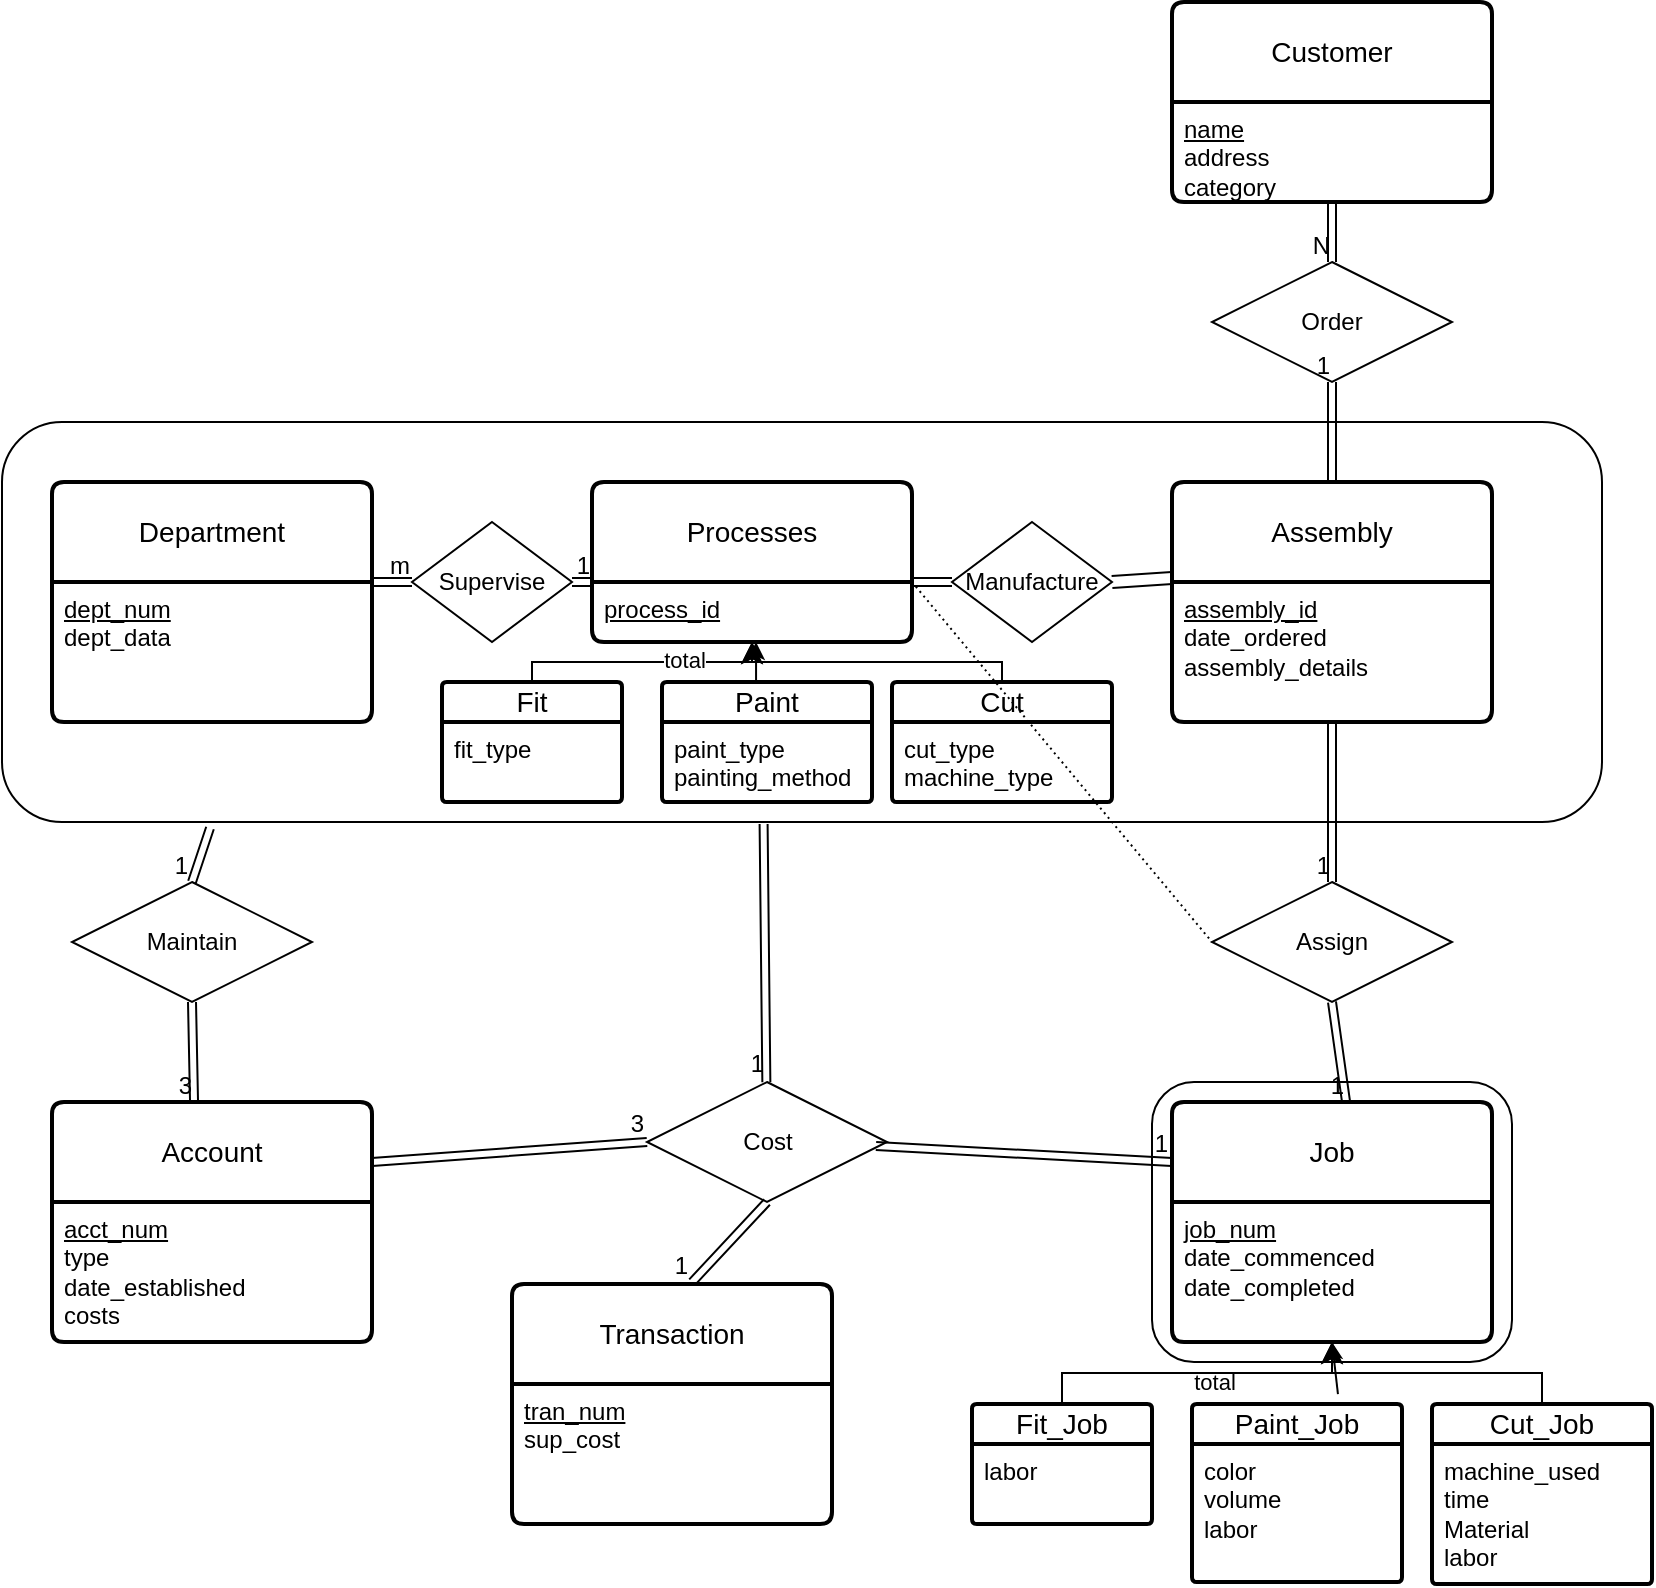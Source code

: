 <mxfile version="21.8.2" type="github">
  <diagram id="R2lEEEUBdFMjLlhIrx00" name="Page-1">
    <mxGraphModel dx="954" dy="602" grid="1" gridSize="10" guides="1" tooltips="1" connect="1" arrows="1" fold="1" page="1" pageScale="1" pageWidth="850" pageHeight="1100" math="0" shadow="0" extFonts="Permanent Marker^https://fonts.googleapis.com/css?family=Permanent+Marker">
      <root>
        <mxCell id="0" />
        <mxCell id="1" parent="0" />
        <mxCell id="kHFKjKP2GJQcHjbetvcE-86" value="" style="rounded=1;whiteSpace=wrap;html=1;" vertex="1" parent="1">
          <mxGeometry x="600" y="550" width="180" height="140" as="geometry" />
        </mxCell>
        <mxCell id="kHFKjKP2GJQcHjbetvcE-1" value="" style="rounded=1;whiteSpace=wrap;html=1;" vertex="1" parent="1">
          <mxGeometry x="25" y="220" width="800" height="200" as="geometry" />
        </mxCell>
        <mxCell id="kHFKjKP2GJQcHjbetvcE-2" value="Customer" style="swimlane;childLayout=stackLayout;horizontal=1;startSize=50;horizontalStack=0;rounded=1;fontSize=14;fontStyle=0;strokeWidth=2;resizeParent=0;resizeLast=1;shadow=0;dashed=0;align=center;arcSize=4;whiteSpace=wrap;html=1;" vertex="1" parent="1">
          <mxGeometry x="610" y="10" width="160" height="100" as="geometry" />
        </mxCell>
        <mxCell id="kHFKjKP2GJQcHjbetvcE-3" value="&lt;div&gt;&lt;u&gt;name&lt;/u&gt;&lt;/div&gt;&lt;div&gt;address&lt;/div&gt;&lt;div&gt;category&lt;br&gt;&lt;/div&gt;" style="align=left;strokeColor=none;fillColor=none;spacingLeft=4;fontSize=12;verticalAlign=top;resizable=0;rotatable=0;part=1;html=1;" vertex="1" parent="kHFKjKP2GJQcHjbetvcE-2">
          <mxGeometry y="50" width="160" height="50" as="geometry" />
        </mxCell>
        <mxCell id="kHFKjKP2GJQcHjbetvcE-4" style="edgeStyle=orthogonalEdgeStyle;rounded=0;orthogonalLoop=1;jettySize=auto;html=1;exitX=0.5;exitY=1;exitDx=0;exitDy=0;" edge="1" parent="kHFKjKP2GJQcHjbetvcE-2" source="kHFKjKP2GJQcHjbetvcE-3" target="kHFKjKP2GJQcHjbetvcE-3">
          <mxGeometry relative="1" as="geometry" />
        </mxCell>
        <mxCell id="kHFKjKP2GJQcHjbetvcE-5" value="Order" style="shape=rhombus;perimeter=rhombusPerimeter;whiteSpace=wrap;html=1;align=center;" vertex="1" parent="1">
          <mxGeometry x="630" y="140" width="120" height="60" as="geometry" />
        </mxCell>
        <mxCell id="kHFKjKP2GJQcHjbetvcE-6" value="Assembly" style="swimlane;childLayout=stackLayout;horizontal=1;startSize=50;horizontalStack=0;rounded=1;fontSize=14;fontStyle=0;strokeWidth=2;resizeParent=0;resizeLast=1;shadow=0;dashed=0;align=center;arcSize=4;whiteSpace=wrap;html=1;" vertex="1" parent="1">
          <mxGeometry x="610" y="250" width="160" height="120" as="geometry" />
        </mxCell>
        <mxCell id="kHFKjKP2GJQcHjbetvcE-7" value="&lt;div&gt;&lt;u&gt;assembly_id&lt;/u&gt;&lt;/div&gt;&lt;div&gt;date_ordered&lt;/div&gt;&lt;div&gt;assembly_details&lt;br&gt;&lt;/div&gt;" style="align=left;strokeColor=none;fillColor=none;spacingLeft=4;fontSize=12;verticalAlign=top;resizable=0;rotatable=0;part=1;html=1;" vertex="1" parent="kHFKjKP2GJQcHjbetvcE-6">
          <mxGeometry y="50" width="160" height="70" as="geometry" />
        </mxCell>
        <mxCell id="kHFKjKP2GJQcHjbetvcE-8" value="Processes" style="swimlane;childLayout=stackLayout;horizontal=1;startSize=50;horizontalStack=0;rounded=1;fontSize=14;fontStyle=0;strokeWidth=2;resizeParent=0;resizeLast=1;shadow=0;dashed=0;align=center;arcSize=4;whiteSpace=wrap;html=1;" vertex="1" parent="1">
          <mxGeometry x="320" y="250" width="160" height="80" as="geometry" />
        </mxCell>
        <mxCell id="kHFKjKP2GJQcHjbetvcE-9" value="&lt;u&gt;process_id&lt;/u&gt;" style="align=left;strokeColor=none;fillColor=none;spacingLeft=4;fontSize=12;verticalAlign=top;resizable=0;rotatable=0;part=1;html=1;" vertex="1" parent="kHFKjKP2GJQcHjbetvcE-8">
          <mxGeometry y="50" width="160" height="30" as="geometry" />
        </mxCell>
        <mxCell id="kHFKjKP2GJQcHjbetvcE-10" value="Manufacture" style="shape=rhombus;perimeter=rhombusPerimeter;whiteSpace=wrap;html=1;align=center;" vertex="1" parent="1">
          <mxGeometry x="500" y="270" width="80" height="60" as="geometry" />
        </mxCell>
        <mxCell id="kHFKjKP2GJQcHjbetvcE-11" value="Supervise" style="shape=rhombus;perimeter=rhombusPerimeter;whiteSpace=wrap;html=1;align=center;" vertex="1" parent="1">
          <mxGeometry x="230" y="270" width="80" height="60" as="geometry" />
        </mxCell>
        <mxCell id="kHFKjKP2GJQcHjbetvcE-16" value="Department" style="swimlane;childLayout=stackLayout;horizontal=1;startSize=50;horizontalStack=0;rounded=1;fontSize=14;fontStyle=0;strokeWidth=2;resizeParent=0;resizeLast=1;shadow=0;dashed=0;align=center;arcSize=4;whiteSpace=wrap;html=1;" vertex="1" parent="1">
          <mxGeometry x="50" y="250" width="160" height="120" as="geometry" />
        </mxCell>
        <mxCell id="kHFKjKP2GJQcHjbetvcE-17" value="&lt;div&gt;&lt;u&gt;dept_num&lt;/u&gt;&lt;/div&gt;&lt;div&gt;dept_data&lt;br&gt;&lt;/div&gt;" style="align=left;strokeColor=none;fillColor=none;spacingLeft=4;fontSize=12;verticalAlign=top;resizable=0;rotatable=0;part=1;html=1;" vertex="1" parent="kHFKjKP2GJQcHjbetvcE-16">
          <mxGeometry y="50" width="160" height="70" as="geometry" />
        </mxCell>
        <mxCell id="kHFKjKP2GJQcHjbetvcE-20" value="Fit" style="swimlane;childLayout=stackLayout;horizontal=1;startSize=20;horizontalStack=0;rounded=1;fontSize=14;fontStyle=0;strokeWidth=2;resizeParent=0;resizeLast=1;shadow=0;dashed=0;align=center;arcSize=4;whiteSpace=wrap;html=1;" vertex="1" parent="1">
          <mxGeometry x="245" y="350" width="90" height="60" as="geometry">
            <mxRectangle x="210" y="10" width="60" height="50" as="alternateBounds" />
          </mxGeometry>
        </mxCell>
        <mxCell id="kHFKjKP2GJQcHjbetvcE-21" value="fit_type" style="align=left;strokeColor=none;fillColor=none;spacingLeft=4;fontSize=12;verticalAlign=top;resizable=0;rotatable=0;part=1;html=1;" vertex="1" parent="kHFKjKP2GJQcHjbetvcE-20">
          <mxGeometry y="20" width="90" height="40" as="geometry" />
        </mxCell>
        <mxCell id="kHFKjKP2GJQcHjbetvcE-23" value="Paint" style="swimlane;childLayout=stackLayout;horizontal=1;startSize=20;horizontalStack=0;rounded=1;fontSize=14;fontStyle=0;strokeWidth=2;resizeParent=0;resizeLast=1;shadow=0;dashed=0;align=center;arcSize=4;whiteSpace=wrap;html=1;" vertex="1" parent="1">
          <mxGeometry x="355" y="350" width="105" height="60" as="geometry">
            <mxRectangle x="210" y="10" width="60" height="50" as="alternateBounds" />
          </mxGeometry>
        </mxCell>
        <mxCell id="kHFKjKP2GJQcHjbetvcE-24" value="&lt;div&gt;paint_type&lt;/div&gt;&lt;div&gt;painting_method&lt;/div&gt;&lt;div&gt;&lt;br&gt;&lt;/div&gt;" style="align=left;strokeColor=none;fillColor=none;spacingLeft=4;fontSize=12;verticalAlign=top;resizable=0;rotatable=0;part=1;html=1;" vertex="1" parent="kHFKjKP2GJQcHjbetvcE-23">
          <mxGeometry y="20" width="105" height="40" as="geometry" />
        </mxCell>
        <mxCell id="kHFKjKP2GJQcHjbetvcE-25" value="Cut" style="swimlane;childLayout=stackLayout;horizontal=1;startSize=20;horizontalStack=0;rounded=1;fontSize=14;fontStyle=0;strokeWidth=2;resizeParent=0;resizeLast=1;shadow=0;dashed=0;align=center;arcSize=4;whiteSpace=wrap;html=1;" vertex="1" parent="1">
          <mxGeometry x="470" y="350" width="110" height="60" as="geometry">
            <mxRectangle x="210" y="10" width="60" height="50" as="alternateBounds" />
          </mxGeometry>
        </mxCell>
        <mxCell id="kHFKjKP2GJQcHjbetvcE-26" value="&lt;div&gt;cut_type&lt;/div&gt;&lt;div&gt;machine_type&lt;br&gt;&lt;/div&gt;" style="align=left;strokeColor=none;fillColor=none;spacingLeft=4;fontSize=12;verticalAlign=top;resizable=0;rotatable=0;part=1;html=1;" vertex="1" parent="kHFKjKP2GJQcHjbetvcE-25">
          <mxGeometry y="20" width="110" height="40" as="geometry" />
        </mxCell>
        <mxCell id="kHFKjKP2GJQcHjbetvcE-29" value="" style="edgeStyle=elbowEdgeStyle;elbow=vertical;endArrow=classic;html=1;curved=0;rounded=0;endSize=8;startSize=8;exitX=0.5;exitY=0;exitDx=0;exitDy=0;entryX=0.5;entryY=1;entryDx=0;entryDy=0;" edge="1" parent="1" source="kHFKjKP2GJQcHjbetvcE-20" target="kHFKjKP2GJQcHjbetvcE-9">
          <mxGeometry width="50" height="50" relative="1" as="geometry">
            <mxPoint x="400" y="180" as="sourcePoint" />
            <mxPoint x="450" y="130" as="targetPoint" />
          </mxGeometry>
        </mxCell>
        <mxCell id="kHFKjKP2GJQcHjbetvcE-32" value="total" style="edgeLabel;html=1;align=center;verticalAlign=middle;resizable=0;points=[];" vertex="1" connectable="0" parent="kHFKjKP2GJQcHjbetvcE-29">
          <mxGeometry x="0.323" y="1" relative="1" as="geometry">
            <mxPoint as="offset" />
          </mxGeometry>
        </mxCell>
        <mxCell id="kHFKjKP2GJQcHjbetvcE-30" value="" style="edgeStyle=elbowEdgeStyle;elbow=vertical;endArrow=classic;html=1;curved=0;rounded=0;endSize=8;startSize=8;exitX=0.5;exitY=0;exitDx=0;exitDy=0;entryX=0.5;entryY=1;entryDx=0;entryDy=0;" edge="1" parent="1" source="kHFKjKP2GJQcHjbetvcE-25" target="kHFKjKP2GJQcHjbetvcE-8">
          <mxGeometry width="50" height="50" relative="1" as="geometry">
            <mxPoint x="400" y="180" as="sourcePoint" />
            <mxPoint x="450" y="130" as="targetPoint" />
          </mxGeometry>
        </mxCell>
        <mxCell id="kHFKjKP2GJQcHjbetvcE-31" value="" style="endArrow=classic;html=1;rounded=0;exitX=0.448;exitY=0.017;exitDx=0;exitDy=0;exitPerimeter=0;" edge="1" parent="1" source="kHFKjKP2GJQcHjbetvcE-23">
          <mxGeometry width="50" height="50" relative="1" as="geometry">
            <mxPoint x="400" y="180" as="sourcePoint" />
            <mxPoint x="402" y="330" as="targetPoint" />
          </mxGeometry>
        </mxCell>
        <mxCell id="kHFKjKP2GJQcHjbetvcE-33" value="" style="shape=link;html=1;rounded=0;exitX=1;exitY=0.5;exitDx=0;exitDy=0;entryX=0;entryY=0;entryDx=0;entryDy=0;" edge="1" parent="1" source="kHFKjKP2GJQcHjbetvcE-11" target="kHFKjKP2GJQcHjbetvcE-9">
          <mxGeometry relative="1" as="geometry">
            <mxPoint x="340" y="160" as="sourcePoint" />
            <mxPoint x="500" y="160" as="targetPoint" />
          </mxGeometry>
        </mxCell>
        <mxCell id="kHFKjKP2GJQcHjbetvcE-34" value="1" style="resizable=0;html=1;whiteSpace=wrap;align=right;verticalAlign=bottom;" connectable="0" vertex="1" parent="kHFKjKP2GJQcHjbetvcE-33">
          <mxGeometry x="1" relative="1" as="geometry" />
        </mxCell>
        <mxCell id="kHFKjKP2GJQcHjbetvcE-35" value="" style="shape=link;html=1;rounded=0;exitX=1;exitY=0;exitDx=0;exitDy=0;entryX=0;entryY=0.5;entryDx=0;entryDy=0;" edge="1" parent="1" source="kHFKjKP2GJQcHjbetvcE-9" target="kHFKjKP2GJQcHjbetvcE-10">
          <mxGeometry relative="1" as="geometry">
            <mxPoint x="340" y="160" as="sourcePoint" />
            <mxPoint x="500" y="160" as="targetPoint" />
          </mxGeometry>
        </mxCell>
        <mxCell id="kHFKjKP2GJQcHjbetvcE-36" value="" style="resizable=0;html=1;whiteSpace=wrap;align=right;verticalAlign=bottom;" connectable="0" vertex="1" parent="kHFKjKP2GJQcHjbetvcE-35">
          <mxGeometry x="1" relative="1" as="geometry" />
        </mxCell>
        <mxCell id="kHFKjKP2GJQcHjbetvcE-37" value="" style="shape=link;html=1;rounded=0;exitX=1;exitY=0;exitDx=0;exitDy=0;" edge="1" parent="1" source="kHFKjKP2GJQcHjbetvcE-17" target="kHFKjKP2GJQcHjbetvcE-11">
          <mxGeometry relative="1" as="geometry">
            <mxPoint x="340" y="160" as="sourcePoint" />
            <mxPoint x="500" y="160" as="targetPoint" />
          </mxGeometry>
        </mxCell>
        <mxCell id="kHFKjKP2GJQcHjbetvcE-38" value="m" style="resizable=0;html=1;whiteSpace=wrap;align=right;verticalAlign=bottom;" connectable="0" vertex="1" parent="kHFKjKP2GJQcHjbetvcE-37">
          <mxGeometry x="1" relative="1" as="geometry" />
        </mxCell>
        <mxCell id="kHFKjKP2GJQcHjbetvcE-39" value="" style="shape=link;html=1;rounded=0;exitX=1;exitY=0.5;exitDx=0;exitDy=0;width=6;entryX=0;entryY=0.4;entryDx=0;entryDy=0;entryPerimeter=0;" edge="1" parent="1" source="kHFKjKP2GJQcHjbetvcE-10" target="kHFKjKP2GJQcHjbetvcE-6">
          <mxGeometry relative="1" as="geometry">
            <mxPoint x="220" y="310" as="sourcePoint" />
            <mxPoint x="240" y="310" as="targetPoint" />
          </mxGeometry>
        </mxCell>
        <mxCell id="kHFKjKP2GJQcHjbetvcE-41" value="" style="shape=link;html=1;rounded=0;exitX=0.5;exitY=1;exitDx=0;exitDy=0;" edge="1" parent="1" source="kHFKjKP2GJQcHjbetvcE-3" target="kHFKjKP2GJQcHjbetvcE-5">
          <mxGeometry relative="1" as="geometry">
            <mxPoint x="340" y="250" as="sourcePoint" />
            <mxPoint x="500" y="250" as="targetPoint" />
          </mxGeometry>
        </mxCell>
        <mxCell id="kHFKjKP2GJQcHjbetvcE-42" value="N" style="resizable=0;html=1;whiteSpace=wrap;align=right;verticalAlign=bottom;" connectable="0" vertex="1" parent="kHFKjKP2GJQcHjbetvcE-41">
          <mxGeometry x="1" relative="1" as="geometry" />
        </mxCell>
        <mxCell id="kHFKjKP2GJQcHjbetvcE-43" value="" style="shape=link;html=1;rounded=0;entryX=0.5;entryY=1;entryDx=0;entryDy=0;exitX=0.5;exitY=0;exitDx=0;exitDy=0;" edge="1" parent="1" source="kHFKjKP2GJQcHjbetvcE-6" target="kHFKjKP2GJQcHjbetvcE-5">
          <mxGeometry relative="1" as="geometry">
            <mxPoint x="340" y="250" as="sourcePoint" />
            <mxPoint x="500" y="250" as="targetPoint" />
          </mxGeometry>
        </mxCell>
        <mxCell id="kHFKjKP2GJQcHjbetvcE-44" value="1" style="resizable=0;html=1;whiteSpace=wrap;align=right;verticalAlign=bottom;" connectable="0" vertex="1" parent="kHFKjKP2GJQcHjbetvcE-43">
          <mxGeometry x="1" relative="1" as="geometry" />
        </mxCell>
        <mxCell id="kHFKjKP2GJQcHjbetvcE-45" value="Account" style="swimlane;childLayout=stackLayout;horizontal=1;startSize=50;horizontalStack=0;rounded=1;fontSize=14;fontStyle=0;strokeWidth=2;resizeParent=0;resizeLast=1;shadow=0;dashed=0;align=center;arcSize=4;whiteSpace=wrap;html=1;" vertex="1" parent="1">
          <mxGeometry x="50" y="560" width="160" height="120" as="geometry" />
        </mxCell>
        <mxCell id="kHFKjKP2GJQcHjbetvcE-46" value="&lt;div&gt;&lt;u&gt;acct_num&lt;/u&gt;&lt;/div&gt;&lt;div&gt;type&lt;/div&gt;&lt;div&gt;date_established&lt;/div&gt;&lt;div&gt;costs&lt;br&gt;&lt;/div&gt;" style="align=left;strokeColor=none;fillColor=none;spacingLeft=4;fontSize=12;verticalAlign=top;resizable=0;rotatable=0;part=1;html=1;" vertex="1" parent="kHFKjKP2GJQcHjbetvcE-45">
          <mxGeometry y="50" width="160" height="70" as="geometry" />
        </mxCell>
        <mxCell id="kHFKjKP2GJQcHjbetvcE-51" value="Job" style="swimlane;childLayout=stackLayout;horizontal=1;startSize=50;horizontalStack=0;rounded=1;fontSize=14;fontStyle=0;strokeWidth=2;resizeParent=0;resizeLast=1;shadow=0;dashed=0;align=center;arcSize=4;whiteSpace=wrap;html=1;" vertex="1" parent="1">
          <mxGeometry x="610" y="560" width="160" height="120" as="geometry" />
        </mxCell>
        <mxCell id="kHFKjKP2GJQcHjbetvcE-52" value="&lt;div&gt;&lt;u&gt;job_num&lt;/u&gt;&lt;/div&gt;&lt;div&gt;date_commenced&lt;/div&gt;&lt;div&gt;date_completed&lt;br&gt;&lt;/div&gt;" style="align=left;strokeColor=none;fillColor=none;spacingLeft=4;fontSize=12;verticalAlign=top;resizable=0;rotatable=0;part=1;html=1;" vertex="1" parent="kHFKjKP2GJQcHjbetvcE-51">
          <mxGeometry y="50" width="160" height="70" as="geometry" />
        </mxCell>
        <mxCell id="kHFKjKP2GJQcHjbetvcE-53" value="Assign" style="shape=rhombus;perimeter=rhombusPerimeter;whiteSpace=wrap;html=1;align=center;" vertex="1" parent="1">
          <mxGeometry x="630" y="450" width="120" height="60" as="geometry" />
        </mxCell>
        <mxCell id="kHFKjKP2GJQcHjbetvcE-54" value="" style="shape=link;html=1;rounded=0;entryX=0.5;entryY=0;entryDx=0;entryDy=0;exitX=0.5;exitY=1;exitDx=0;exitDy=0;" edge="1" parent="1" source="kHFKjKP2GJQcHjbetvcE-7" target="kHFKjKP2GJQcHjbetvcE-53">
          <mxGeometry relative="1" as="geometry">
            <mxPoint x="340" y="460" as="sourcePoint" />
            <mxPoint x="500" y="460" as="targetPoint" />
          </mxGeometry>
        </mxCell>
        <mxCell id="kHFKjKP2GJQcHjbetvcE-55" value="1" style="resizable=0;html=1;whiteSpace=wrap;align=right;verticalAlign=bottom;" connectable="0" vertex="1" parent="kHFKjKP2GJQcHjbetvcE-54">
          <mxGeometry x="1" relative="1" as="geometry" />
        </mxCell>
        <mxCell id="kHFKjKP2GJQcHjbetvcE-56" value="" style="endArrow=none;html=1;rounded=0;dashed=1;dashPattern=1 2;exitX=1;exitY=0;exitDx=0;exitDy=0;entryX=0;entryY=0.5;entryDx=0;entryDy=0;" edge="1" parent="1" source="kHFKjKP2GJQcHjbetvcE-9" target="kHFKjKP2GJQcHjbetvcE-53">
          <mxGeometry relative="1" as="geometry">
            <mxPoint x="340" y="460" as="sourcePoint" />
            <mxPoint x="500" y="460" as="targetPoint" />
          </mxGeometry>
        </mxCell>
        <mxCell id="kHFKjKP2GJQcHjbetvcE-57" value="" style="resizable=0;html=1;whiteSpace=wrap;align=right;verticalAlign=bottom;" connectable="0" vertex="1" parent="kHFKjKP2GJQcHjbetvcE-56">
          <mxGeometry x="1" relative="1" as="geometry" />
        </mxCell>
        <mxCell id="kHFKjKP2GJQcHjbetvcE-58" value="" style="shape=link;html=1;rounded=0;entryX=0.544;entryY=0;entryDx=0;entryDy=0;entryPerimeter=0;exitX=0.5;exitY=1;exitDx=0;exitDy=0;" edge="1" parent="1" source="kHFKjKP2GJQcHjbetvcE-53" target="kHFKjKP2GJQcHjbetvcE-51">
          <mxGeometry relative="1" as="geometry">
            <mxPoint x="340" y="460" as="sourcePoint" />
            <mxPoint x="500" y="460" as="targetPoint" />
          </mxGeometry>
        </mxCell>
        <mxCell id="kHFKjKP2GJQcHjbetvcE-59" value="1" style="resizable=0;html=1;whiteSpace=wrap;align=right;verticalAlign=bottom;" connectable="0" vertex="1" parent="kHFKjKP2GJQcHjbetvcE-58">
          <mxGeometry x="1" relative="1" as="geometry" />
        </mxCell>
        <mxCell id="kHFKjKP2GJQcHjbetvcE-60" value="Maintain" style="shape=rhombus;perimeter=rhombusPerimeter;whiteSpace=wrap;html=1;align=center;" vertex="1" parent="1">
          <mxGeometry x="60" y="450" width="120" height="60" as="geometry" />
        </mxCell>
        <mxCell id="kHFKjKP2GJQcHjbetvcE-61" value="" style="shape=link;html=1;rounded=0;exitX=0.13;exitY=1.015;exitDx=0;exitDy=0;exitPerimeter=0;entryX=0.5;entryY=0;entryDx=0;entryDy=0;" edge="1" parent="1" source="kHFKjKP2GJQcHjbetvcE-1" target="kHFKjKP2GJQcHjbetvcE-60">
          <mxGeometry relative="1" as="geometry">
            <mxPoint x="340" y="580" as="sourcePoint" />
            <mxPoint x="500" y="580" as="targetPoint" />
          </mxGeometry>
        </mxCell>
        <mxCell id="kHFKjKP2GJQcHjbetvcE-62" value="1" style="resizable=0;html=1;whiteSpace=wrap;align=right;verticalAlign=bottom;" connectable="0" vertex="1" parent="kHFKjKP2GJQcHjbetvcE-61">
          <mxGeometry x="1" relative="1" as="geometry" />
        </mxCell>
        <mxCell id="kHFKjKP2GJQcHjbetvcE-63" value="" style="shape=link;html=1;rounded=0;exitX=0.5;exitY=1;exitDx=0;exitDy=0;entryX=0.444;entryY=0.008;entryDx=0;entryDy=0;entryPerimeter=0;" edge="1" parent="1" source="kHFKjKP2GJQcHjbetvcE-60" target="kHFKjKP2GJQcHjbetvcE-45">
          <mxGeometry relative="1" as="geometry">
            <mxPoint x="340" y="580" as="sourcePoint" />
            <mxPoint x="500" y="580" as="targetPoint" />
          </mxGeometry>
        </mxCell>
        <mxCell id="kHFKjKP2GJQcHjbetvcE-64" value="3" style="resizable=0;html=1;whiteSpace=wrap;align=right;verticalAlign=bottom;" connectable="0" vertex="1" parent="kHFKjKP2GJQcHjbetvcE-63">
          <mxGeometry x="1" relative="1" as="geometry" />
        </mxCell>
        <mxCell id="kHFKjKP2GJQcHjbetvcE-65" value="Fit_Job" style="swimlane;childLayout=stackLayout;horizontal=1;startSize=20;horizontalStack=0;rounded=1;fontSize=14;fontStyle=0;strokeWidth=2;resizeParent=0;resizeLast=1;shadow=0;dashed=0;align=center;arcSize=4;whiteSpace=wrap;html=1;" vertex="1" parent="1">
          <mxGeometry x="510" y="711" width="90" height="60" as="geometry">
            <mxRectangle x="210" y="10" width="60" height="50" as="alternateBounds" />
          </mxGeometry>
        </mxCell>
        <mxCell id="kHFKjKP2GJQcHjbetvcE-66" value="labor" style="align=left;strokeColor=none;fillColor=none;spacingLeft=4;fontSize=12;verticalAlign=top;resizable=0;rotatable=0;part=1;html=1;" vertex="1" parent="kHFKjKP2GJQcHjbetvcE-65">
          <mxGeometry y="20" width="90" height="40" as="geometry" />
        </mxCell>
        <mxCell id="kHFKjKP2GJQcHjbetvcE-67" value="Paint_Job" style="swimlane;childLayout=stackLayout;horizontal=1;startSize=20;horizontalStack=0;rounded=1;fontSize=14;fontStyle=0;strokeWidth=2;resizeParent=0;resizeLast=1;shadow=0;dashed=0;align=center;arcSize=4;whiteSpace=wrap;html=1;" vertex="1" parent="1">
          <mxGeometry x="620" y="711" width="105" height="89" as="geometry">
            <mxRectangle x="210" y="10" width="60" height="50" as="alternateBounds" />
          </mxGeometry>
        </mxCell>
        <mxCell id="kHFKjKP2GJQcHjbetvcE-68" value="&lt;div&gt;color&lt;/div&gt;&lt;div&gt;volume&lt;/div&gt;&lt;div&gt;labor&lt;br&gt;&lt;/div&gt;" style="align=left;strokeColor=none;fillColor=none;spacingLeft=4;fontSize=12;verticalAlign=top;resizable=0;rotatable=0;part=1;html=1;" vertex="1" parent="kHFKjKP2GJQcHjbetvcE-67">
          <mxGeometry y="20" width="105" height="69" as="geometry" />
        </mxCell>
        <mxCell id="kHFKjKP2GJQcHjbetvcE-69" value="Cut_Job" style="swimlane;childLayout=stackLayout;horizontal=1;startSize=20;horizontalStack=0;rounded=1;fontSize=14;fontStyle=0;strokeWidth=2;resizeParent=0;resizeLast=1;shadow=0;dashed=0;align=center;arcSize=4;whiteSpace=wrap;html=1;" vertex="1" parent="1">
          <mxGeometry x="740" y="711" width="110" height="90" as="geometry">
            <mxRectangle x="740" y="730" width="60" height="50" as="alternateBounds" />
          </mxGeometry>
        </mxCell>
        <mxCell id="kHFKjKP2GJQcHjbetvcE-70" value="&lt;div&gt;machine_used&lt;/div&gt;&lt;div&gt;time&lt;/div&gt;&lt;div&gt;Material&lt;/div&gt;&lt;div&gt;labor&lt;br&gt;&lt;/div&gt;" style="align=left;strokeColor=none;fillColor=none;spacingLeft=4;fontSize=12;verticalAlign=top;resizable=0;rotatable=0;part=1;html=1;" vertex="1" parent="kHFKjKP2GJQcHjbetvcE-69">
          <mxGeometry y="20" width="110" height="70" as="geometry" />
        </mxCell>
        <mxCell id="kHFKjKP2GJQcHjbetvcE-71" value="total" style="edgeLabel;html=1;align=center;verticalAlign=middle;resizable=0;points=[];" vertex="1" connectable="0" parent="1">
          <mxGeometry x="631" y="700" as="geometry" />
        </mxCell>
        <mxCell id="kHFKjKP2GJQcHjbetvcE-72" value="Cost" style="shape=rhombus;perimeter=rhombusPerimeter;whiteSpace=wrap;html=1;align=center;" vertex="1" parent="1">
          <mxGeometry x="347.5" y="550" width="120" height="60" as="geometry" />
        </mxCell>
        <mxCell id="kHFKjKP2GJQcHjbetvcE-73" value="" style="shape=link;html=1;rounded=0;exitX=0.476;exitY=1.005;exitDx=0;exitDy=0;exitPerimeter=0;" edge="1" parent="1" source="kHFKjKP2GJQcHjbetvcE-1" target="kHFKjKP2GJQcHjbetvcE-72">
          <mxGeometry relative="1" as="geometry">
            <mxPoint x="340" y="580" as="sourcePoint" />
            <mxPoint x="500" y="580" as="targetPoint" />
          </mxGeometry>
        </mxCell>
        <mxCell id="kHFKjKP2GJQcHjbetvcE-74" value="1" style="resizable=0;html=1;whiteSpace=wrap;align=right;verticalAlign=bottom;" connectable="0" vertex="1" parent="kHFKjKP2GJQcHjbetvcE-73">
          <mxGeometry x="1" relative="1" as="geometry" />
        </mxCell>
        <mxCell id="kHFKjKP2GJQcHjbetvcE-75" value="" style="shape=link;html=1;rounded=0;entryX=0;entryY=0.25;entryDx=0;entryDy=0;exitX=0.954;exitY=0.533;exitDx=0;exitDy=0;exitPerimeter=0;" edge="1" parent="1" source="kHFKjKP2GJQcHjbetvcE-72" target="kHFKjKP2GJQcHjbetvcE-51">
          <mxGeometry relative="1" as="geometry">
            <mxPoint x="340" y="580" as="sourcePoint" />
            <mxPoint x="500" y="580" as="targetPoint" />
          </mxGeometry>
        </mxCell>
        <mxCell id="kHFKjKP2GJQcHjbetvcE-76" value="1" style="resizable=0;html=1;whiteSpace=wrap;align=right;verticalAlign=bottom;" connectable="0" vertex="1" parent="kHFKjKP2GJQcHjbetvcE-75">
          <mxGeometry x="1" relative="1" as="geometry" />
        </mxCell>
        <mxCell id="kHFKjKP2GJQcHjbetvcE-77" value="" style="shape=link;html=1;rounded=0;exitX=1;exitY=0.25;exitDx=0;exitDy=0;entryX=0;entryY=0.5;entryDx=0;entryDy=0;" edge="1" parent="1" source="kHFKjKP2GJQcHjbetvcE-45" target="kHFKjKP2GJQcHjbetvcE-72">
          <mxGeometry relative="1" as="geometry">
            <mxPoint x="340" y="580" as="sourcePoint" />
            <mxPoint x="500" y="580" as="targetPoint" />
          </mxGeometry>
        </mxCell>
        <mxCell id="kHFKjKP2GJQcHjbetvcE-78" value="3" style="resizable=0;html=1;whiteSpace=wrap;align=right;verticalAlign=bottom;" connectable="0" vertex="1" parent="kHFKjKP2GJQcHjbetvcE-77">
          <mxGeometry x="1" relative="1" as="geometry" />
        </mxCell>
        <mxCell id="kHFKjKP2GJQcHjbetvcE-79" value="Transaction" style="swimlane;childLayout=stackLayout;horizontal=1;startSize=50;horizontalStack=0;rounded=1;fontSize=14;fontStyle=0;strokeWidth=2;resizeParent=0;resizeLast=1;shadow=0;dashed=0;align=center;arcSize=4;whiteSpace=wrap;html=1;" vertex="1" parent="1">
          <mxGeometry x="280" y="651" width="160" height="120" as="geometry" />
        </mxCell>
        <mxCell id="kHFKjKP2GJQcHjbetvcE-80" value="&lt;div&gt;&lt;u&gt;tran_num&lt;/u&gt;&lt;/div&gt;&lt;div&gt;sup_cost&lt;br&gt;&lt;/div&gt;" style="align=left;strokeColor=none;fillColor=none;spacingLeft=4;fontSize=12;verticalAlign=top;resizable=0;rotatable=0;part=1;html=1;" vertex="1" parent="kHFKjKP2GJQcHjbetvcE-79">
          <mxGeometry y="50" width="160" height="70" as="geometry" />
        </mxCell>
        <mxCell id="kHFKjKP2GJQcHjbetvcE-81" value="" style="shape=link;html=1;rounded=0;exitX=0.5;exitY=1;exitDx=0;exitDy=0;entryX=0.563;entryY=-0.008;entryDx=0;entryDy=0;entryPerimeter=0;" edge="1" parent="1" source="kHFKjKP2GJQcHjbetvcE-72" target="kHFKjKP2GJQcHjbetvcE-79">
          <mxGeometry relative="1" as="geometry">
            <mxPoint x="340" y="580" as="sourcePoint" />
            <mxPoint x="500" y="580" as="targetPoint" />
          </mxGeometry>
        </mxCell>
        <mxCell id="kHFKjKP2GJQcHjbetvcE-82" value="1" style="resizable=0;html=1;whiteSpace=wrap;align=right;verticalAlign=bottom;" connectable="0" vertex="1" parent="kHFKjKP2GJQcHjbetvcE-81">
          <mxGeometry x="1" relative="1" as="geometry" />
        </mxCell>
        <mxCell id="kHFKjKP2GJQcHjbetvcE-83" value="" style="edgeStyle=elbowEdgeStyle;elbow=vertical;endArrow=classic;html=1;curved=0;rounded=0;endSize=8;startSize=8;exitX=0.5;exitY=0;exitDx=0;exitDy=0;entryX=0.5;entryY=1;entryDx=0;entryDy=0;" edge="1" parent="1" source="kHFKjKP2GJQcHjbetvcE-65" target="kHFKjKP2GJQcHjbetvcE-52">
          <mxGeometry width="50" height="50" relative="1" as="geometry">
            <mxPoint x="400" y="570" as="sourcePoint" />
            <mxPoint x="450" y="520" as="targetPoint" />
          </mxGeometry>
        </mxCell>
        <mxCell id="kHFKjKP2GJQcHjbetvcE-84" value="" style="edgeStyle=elbowEdgeStyle;elbow=vertical;endArrow=classic;html=1;curved=0;rounded=0;endSize=8;startSize=8;exitX=0.5;exitY=0;exitDx=0;exitDy=0;entryX=0.5;entryY=1;entryDx=0;entryDy=0;" edge="1" parent="1" source="kHFKjKP2GJQcHjbetvcE-69" target="kHFKjKP2GJQcHjbetvcE-52">
          <mxGeometry width="50" height="50" relative="1" as="geometry">
            <mxPoint x="400" y="570" as="sourcePoint" />
            <mxPoint x="450" y="520" as="targetPoint" />
          </mxGeometry>
        </mxCell>
        <mxCell id="kHFKjKP2GJQcHjbetvcE-85" value="" style="endArrow=classic;html=1;rounded=0;exitX=0.695;exitY=-0.056;exitDx=0;exitDy=0;exitPerimeter=0;entryX=0.5;entryY=1;entryDx=0;entryDy=0;" edge="1" parent="1" source="kHFKjKP2GJQcHjbetvcE-67" target="kHFKjKP2GJQcHjbetvcE-52">
          <mxGeometry width="50" height="50" relative="1" as="geometry">
            <mxPoint x="400" y="570" as="sourcePoint" />
            <mxPoint x="450" y="520" as="targetPoint" />
          </mxGeometry>
        </mxCell>
      </root>
    </mxGraphModel>
  </diagram>
</mxfile>
